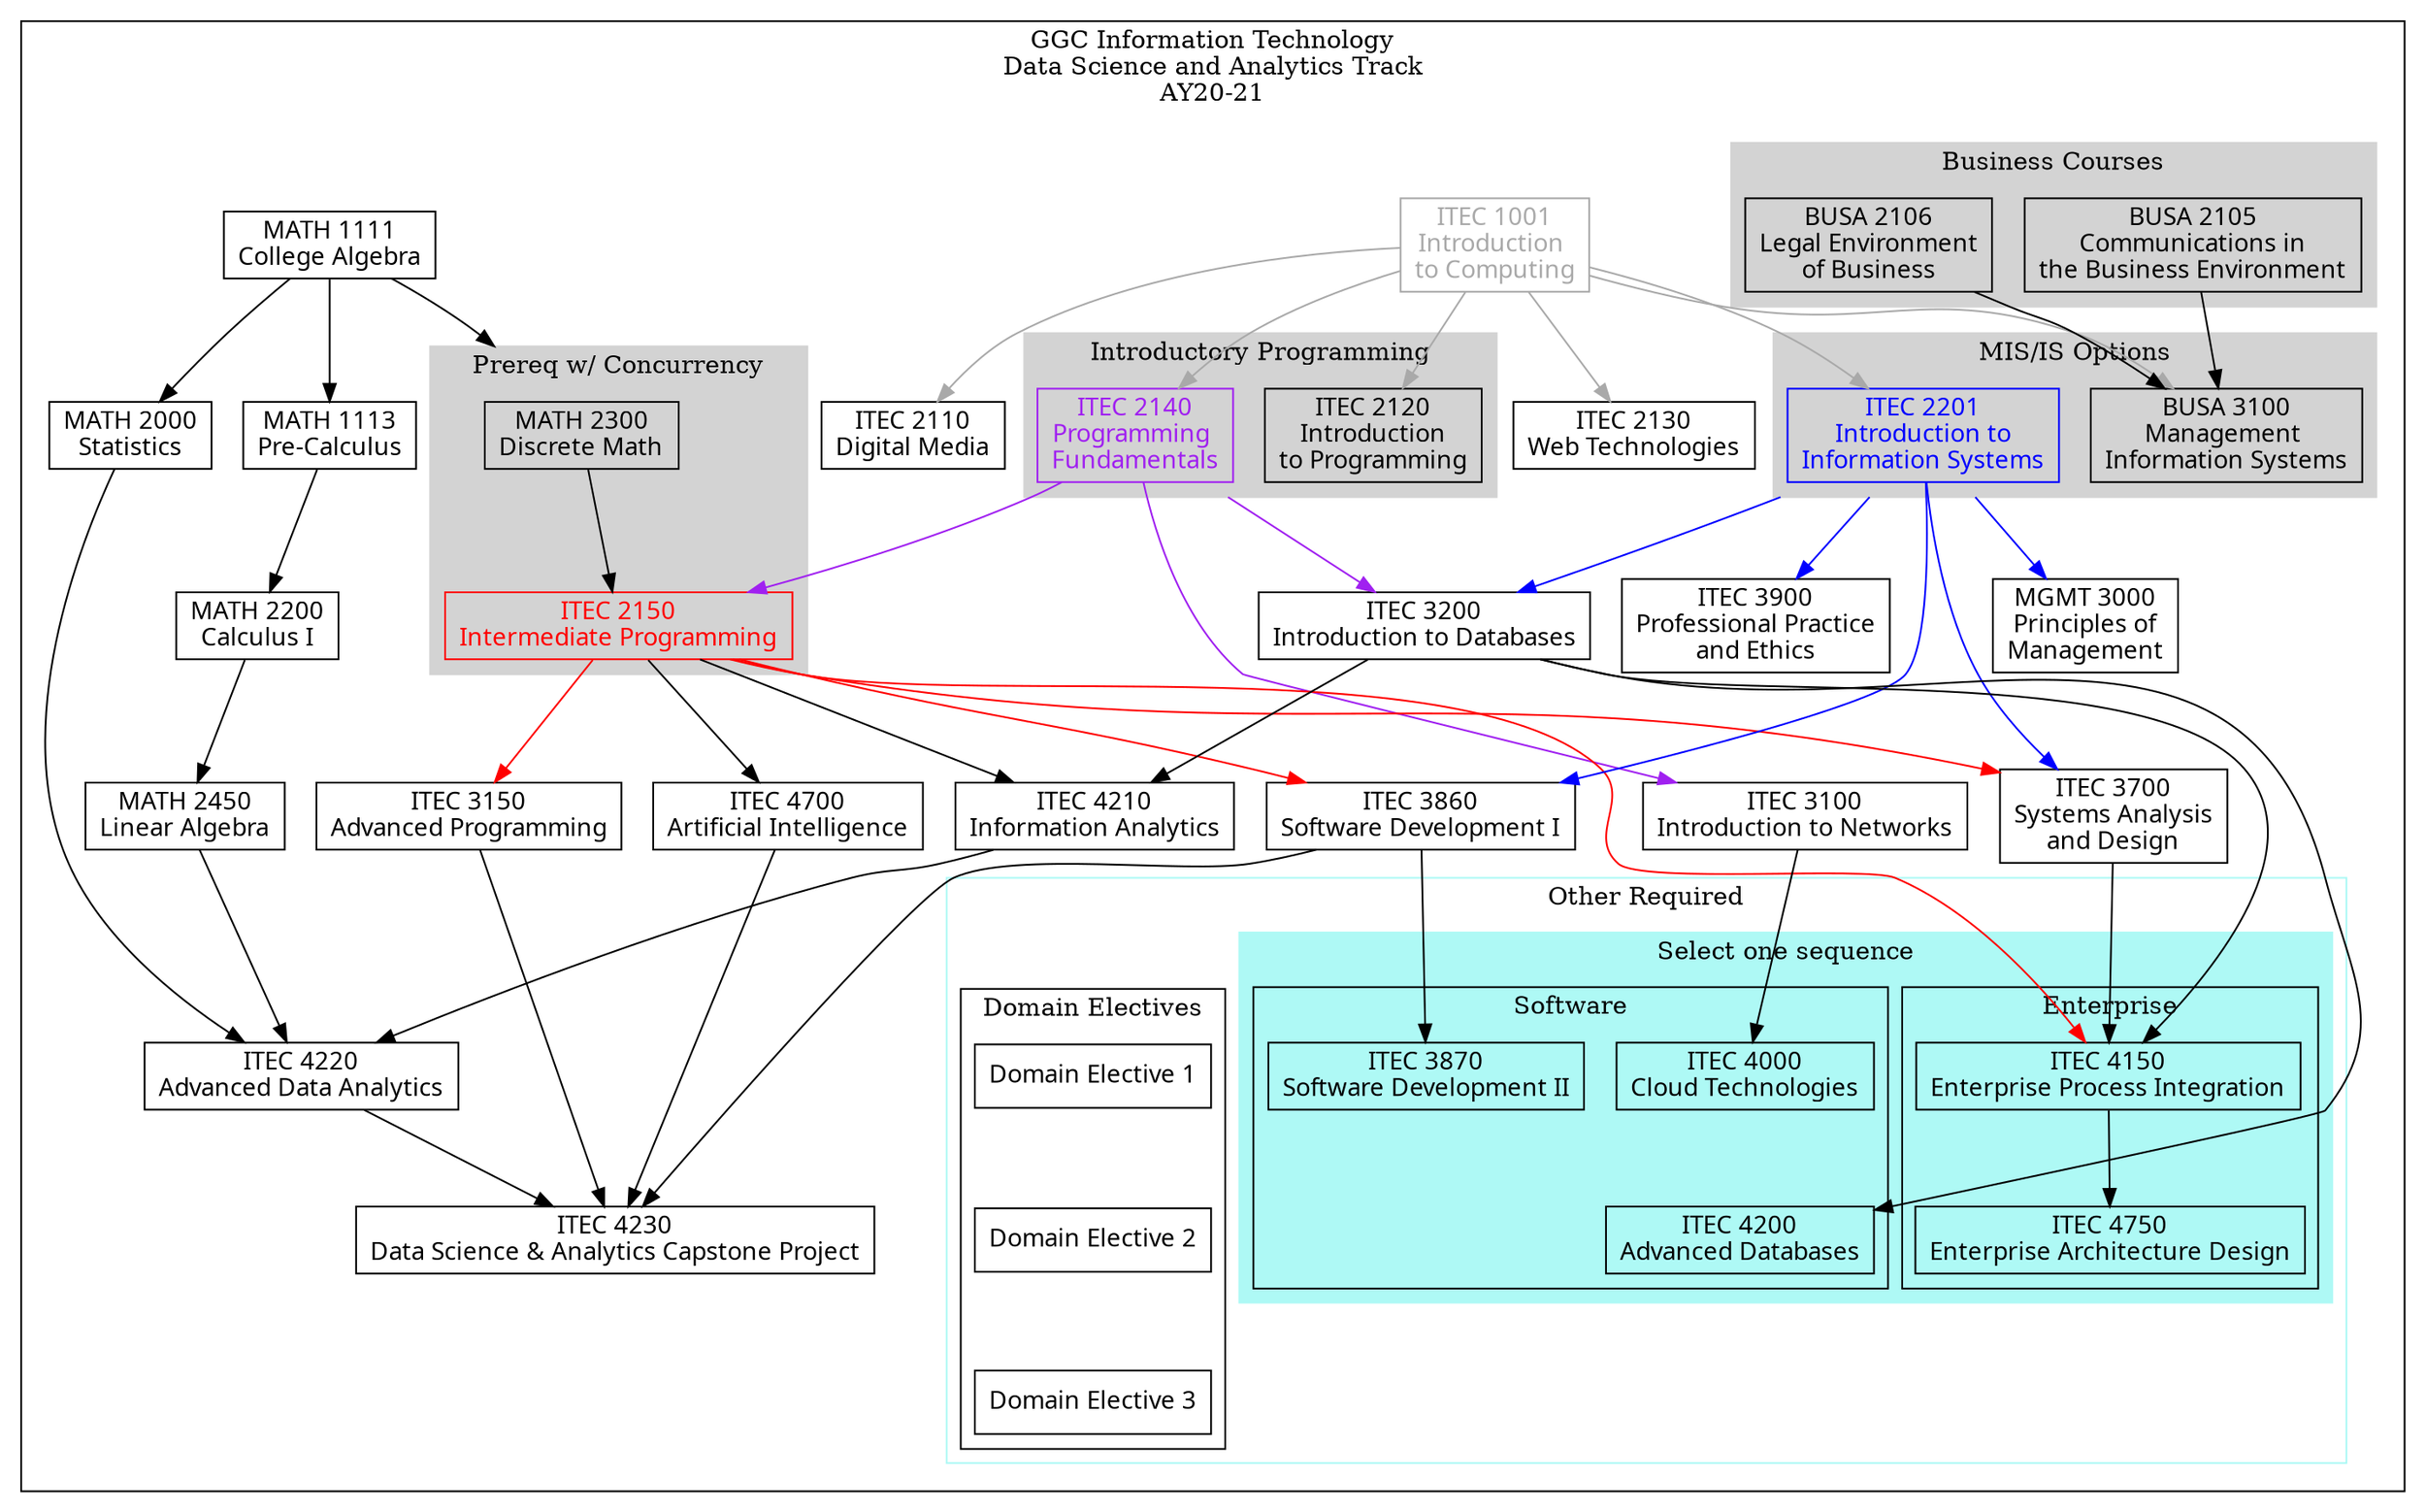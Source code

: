 digraph G {

    node [shape = record, fontname="Sans serif" fontsize="14"];
    compound = true //  needed to link clusters and nodes
    splines = true
    ranksep=0.75

     // All
    itec1001[label = "ITEC 1001\nIntroduction \nto Computing" color=darkgray fontcolor=darkgray]
    itec2110[label = "ITEC 2110\nDigital Media"]
    itec2120[label = "ITEC 2120\nIntroduction\nto Programming"]
    itec2130[label = "ITEC 2130\nWeb Technologies"]
    itec2140[label = "ITEC 2140\nProgramming \nFundamentals" color=purple fontcolor=purple]
    itec2150[label = "ITEC 2150\nIntermediate Programming" color=red fontcolor=red]
    itec2201[label = "ITEC 2201\nIntroduction to\nInformation Systems" color=blue fontcolor=blue]
    itec3100[label = "ITEC 3100\nIntroduction to Networks"]
    itec3200[label = "ITEC 3200\nIntroduction to Databases"]
    itec3900[label = "ITEC 3900\nProfessional Practice\nand Ethics"]
    busa2105[label = "BUSA 2105\nCommunications in\nthe Business Environment"]
    busa2106[label = "BUSA 2106\nLegal Environment\nof Business"]
    busa3100[label = "BUSA 3100\nManagement \nInformation Systems"]
    math1111[label = "MATH 1111\nCollege Algebra"]
    math1113[label = "MATH 1113\nPre-Calculus"]
    math2300[label = "MATH 2300\nDiscrete Math"]
    math2000[label = "MATH 2000\nStatistics"]
    math2200[label = "MATH 2200\nCalculus I"]
    mgmt3000[label = "MGMT 3000\nPrinciples of\nManagement"]

    // Data Science and Analytics
    itec3150[label = "ITEC 3150\nAdvanced Programming"]
    itec3700[label = "ITEC 3700\nSystems Analysis\nand Design"]
    itec3860[label = "ITEC 3860\nSoftware Development I"]
    itec3870[label = "ITEC 3870\nSoftware Development II"]
    itec4150[label = "ITEC 4150\nEnterprise Process Integration"]
    itec4000[label = "ITEC 4000\nCloud Technologies"]
    itec4200[label = "ITEC 4200\nAdvanced Databases"]
    itec4210[label = "ITEC 4210\nInformation Analytics"]
    itec4220[label = "ITEC 4220\nAdvanced Data Analytics"]
    itec4230[label = "ITEC 4230\nData Science & Analytics Capstone Project"]
    itec4750[label = "ITEC 4750\nEnterprise Architecture Design"]
    itec4700[label = "ITEC 4700\nArtificial Intelligence"]
    domain1[label = "Domain Elective 1"]
    domain2[label = "Domain Elective 2"]
    domain3[label = "Domain Elective 3"]
    math2450[label = "MATH 2450\nLinear Algebra"]


    subgraph clusterdsa {
        label="GGC Information Technology\nData Science and Analytics Track\nAY20-21"

        subgraph clusterrequired {
            label=""
            node [style=filled];
            style=filled;

            color="#FFFFFF";

            itec1001 -> itec2110 [color=darkgray]

            itec1001 -> itec2120 [color=darkgray]
            itec1001 -> itec2130 [color=darkgray]
            itec1001 -> itec2201 [color=darkgray]
            itec1001 -> busa3100 [color=darkgray]
            itec2140 -> itec2150 [color=purple]
            itec2140 -> itec3100 [color=purple]
            itec2201 -> itec3200 [ltail=cluster22013100 color=blue]
            itec2140 -> itec3200 [ltail=cluster21202140 color=purple]
            itec2201 -> mgmt3000 [ltail=cluster22013100 color=blue]

            itec2150 -> itec4150 [color=red]
            itec3200 -> itec4150
            itec3700 -> itec4150
            itec4150 -> itec4750
            
            busa2106 -> busa3100
            busa2105 -> busa3100
            itec1001 -> itec2140 [color=darkgray]
            itec2150 -> itec3150 [lltail=clusterdiscrete color=red]

            itec2150 -> itec3700 [lltail=clusterdiscrete color=red]
            itec2201 -> itec3700 [color=blue]

            itec2150 -> itec3860 [color=red]
            itec2201 -> itec3860 [color=blue]
            itec3860 -> itec3870
            itec2201 -> itec3900 [ltail=cluster22013100 color=blue]
            itec3100 -> itec4000
            itec2150 -> itec4210
            itec3200 -> itec4210
            itec4210 -> itec4220
            math2000 -> itec4220
            math2200 -> math2450
            math2450 -> itec4220
            itec3860 -> itec4230
            itec4220 -> itec4230
            itec3150 -> itec4230
            itec4700 -> itec4230
            itec2150 -> itec4700

            math1113 -> math2200
            math1111 -> math1113
            math1111 -> math2000
            math1111 -> math2300 [lhead=clusterdiscrete]
           
            itec3200 -> itec4200

            subgraph cluster21202140 {
                label = "Introductory Programming";
                color=lightgrey;
                itec2120
                itec2140
            }
            subgraph cluster22013100 {
                label = "MIS/IS Options";
                color=lightgrey;
                busa3100
                itec2201
            }
            subgraph cluster21052106 {
                label = "Business Courses"
                color=lightgrey;
                busa2105
                busa2106
            }
            
            subgraph clusterdiscrete {
                label = "Prereq w/ Concurrency";
                node [style=filled];
                style=filled;
                color=lightgrey;
                math2300 -> itec2150
            }

            subgraph clusterotherrequired {
                label = "Other Required"
                node [style=filled];
                style=filled;
                graph[style=solid]
                color="#AEF9F5"


                subgraph clusteritecoptions {
                    label = "Select one sequence"
                    node [style=filled];
                    style=filled;
                    color="#AEF9F5"

                    subgraph clusteritecopt1 {
                        label = "Enterprise";
                        graph[style=solid]
                        color=black
                        itec4150
                        itec4750
                    }

                    subgraph clusteritecopt2 {
                        label = "Software";
                        graph[style=solid]
                        color=black
                        itec3870 
                        itec4000 -> itec4200 [style="invis"]
                        itec4200
                    }
                }

                subgraph clusterdomain {
                    label = "Domain Electives";
                    graph[style=solid]
                    color=black
                    domain1 -> domain2 [style="invis"]
                    domain2 -> domain3 [style="invis"]
                }               
            }
        }    
    }
}
